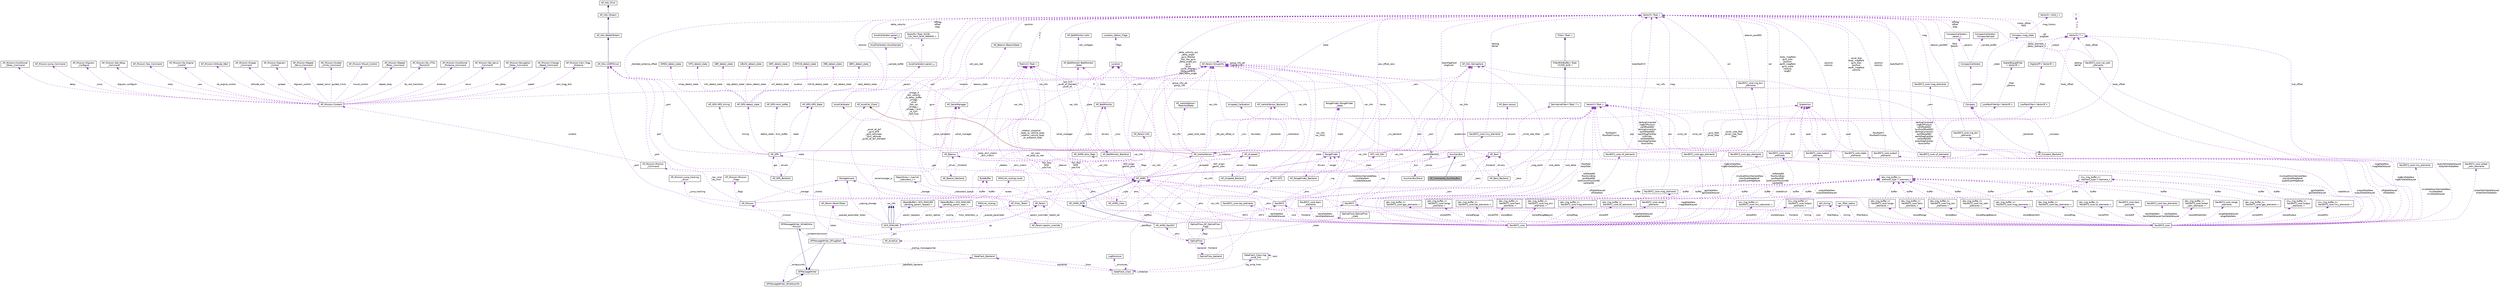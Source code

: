digraph "AP_Invensense_AuxiliaryBus"
{
 // INTERACTIVE_SVG=YES
  edge [fontname="Helvetica",fontsize="10",labelfontname="Helvetica",labelfontsize="10"];
  node [fontname="Helvetica",fontsize="10",shape=record];
  Node1 [label="AP_Invensense_AuxiliaryBus",height=0.2,width=0.4,color="black", fillcolor="grey75", style="filled", fontcolor="black"];
  Node2 -> Node1 [dir="back",color="midnightblue",fontsize="10",style="solid",fontname="Helvetica"];
  Node2 [label="AuxiliaryBus",height=0.2,width=0.4,color="black", fillcolor="white", style="filled",URL="$classAuxiliaryBus.html"];
  Node3 -> Node2 [dir="back",color="darkorchid3",fontsize="10",style="dashed",label=" _ins_backend" ,fontname="Helvetica"];
  Node3 [label="AP_InertialSensor_Backend",height=0.2,width=0.4,color="black", fillcolor="white", style="filled",URL="$classAP__InertialSensor__Backend.html"];
  Node4 -> Node3 [dir="back",color="darkorchid3",fontsize="10",style="dashed",label=" _sem" ,fontname="Helvetica"];
  Node4 [label="AP_HAL::Semaphore",height=0.2,width=0.4,color="black", fillcolor="white", style="filled",URL="$classAP__HAL_1_1Semaphore.html"];
  Node5 -> Node3 [dir="back",color="darkorchid3",fontsize="10",style="dashed",label=" _imu" ,fontname="Helvetica"];
  Node5 [label="AP_InertialSensor",height=0.2,width=0.4,color="black", fillcolor="white", style="filled",URL="$classAP__InertialSensor.html"];
  Node6 -> Node5 [dir="back",color="firebrick4",fontsize="10",style="solid",fontname="Helvetica"];
  Node6 [label="AP_AccelCal_Client",height=0.2,width=0.4,color="black", fillcolor="white", style="filled",URL="$classAP__AccelCal__Client.html"];
  Node7 -> Node5 [dir="back",color="darkorchid3",fontsize="10",style="dashed",label=" _peak_hold_state" ,fontname="Helvetica"];
  Node7 [label="AP_InertialSensor::\lPeakHoldState",height=0.2,width=0.4,color="black", fillcolor="white", style="filled",URL="$structAP__InertialSensor_1_1PeakHoldState.html"];
  Node8 -> Node5 [dir="back",color="darkorchid3",fontsize="10",style="dashed",label=" _accel_vibe_filter\n_accel_vibe_floor\l_filter" ,fontname="Helvetica"];
  Node8 [label="LowPassFilter\< Vector3f \>",height=0.2,width=0.4,color="black", fillcolor="white", style="filled",URL="$classLowPassFilter.html"];
  Node9 -> Node8 [dir="back",color="darkorchid3",fontsize="10",style="dashed",label=" _filter" ,fontname="Helvetica"];
  Node9 [label="DigitalLPF\< Vector3f \>",height=0.2,width=0.4,color="black", fillcolor="white", style="filled",URL="$classDigitalLPF.html"];
  Node10 -> Node9 [dir="back",color="darkorchid3",fontsize="10",style="dashed",label=" _output" ,fontname="Helvetica"];
  Node10 [label="Vector3\< T \>",height=0.2,width=0.4,color="black", fillcolor="white", style="filled",URL="$classVector3.html"];
  Node11 -> Node10 [dir="back",color="darkorchid3",fontsize="10",style="dashed",label=" x\ny\nz" ,fontname="Helvetica"];
  Node11 [label="T",height=0.2,width=0.4,color="grey75", fillcolor="white", style="filled"];
  Node3 -> Node5 [dir="back",color="darkorchid3",fontsize="10",style="dashed",label=" _backends" ,fontname="Helvetica"];
  Node12 -> Node5 [dir="back",color="darkorchid3",fontsize="10",style="dashed",label=" _gyro_filter\n_accel_filter" ,fontname="Helvetica"];
  Node12 [label="LowPassFilter2p\< Vector3f \>",height=0.2,width=0.4,color="black", fillcolor="white", style="filled",URL="$classLowPassFilter2p.html"];
  Node13 -> Node12 [dir="back",color="darkorchid3",fontsize="10",style="dashed",label=" _filter\n_params" ,fontname="Helvetica"];
  Node13 [label="DigitalBiquadFilter\l\< Vector3f \>",height=0.2,width=0.4,color="black", fillcolor="white", style="filled",URL="$classDigitalBiquadFilter.html"];
  Node10 -> Node13 [dir="back",color="darkorchid3",fontsize="10",style="dashed",label=" _delay_element_1\n_delay_element_2" ,fontname="Helvetica"];
  Node14 -> Node5 [dir="back",color="darkorchid3",fontsize="10",style="dashed",label=" _accel_calibrator" ,fontname="Helvetica"];
  Node14 [label="AccelCalibrator",height=0.2,width=0.4,color="black", fillcolor="white", style="filled",URL="$classAccelCalibrator.html"];
  Node15 -> Node14 [dir="back",color="darkorchid3",fontsize="10",style="dashed",label=" _param" ,fontname="Helvetica"];
  Node15 [label="AccelCalibrator::param_u",height=0.2,width=0.4,color="black", fillcolor="white", style="filled",URL="$unionAccelCalibrator_1_1param__u.html"];
  Node16 -> Node15 [dir="back",color="darkorchid3",fontsize="10",style="dashed",label=" s" ,fontname="Helvetica"];
  Node16 [label="AccelCalibrator::param_t",height=0.2,width=0.4,color="black", fillcolor="white", style="filled",URL="$structAccelCalibrator_1_1param__t.html"];
  Node17 -> Node16 [dir="back",color="darkorchid3",fontsize="10",style="dashed",label=" offdiag\noffset\ndiag" ,fontname="Helvetica"];
  Node17 [label="Vector3\< float \>",height=0.2,width=0.4,color="black", fillcolor="white", style="filled",URL="$classVector3.html"];
  Node18 -> Node15 [dir="back",color="darkorchid3",fontsize="10",style="dashed",label=" a" ,fontname="Helvetica"];
  Node18 [label="VectorN\< float, ACCEL\l_CAL_MAX_NUM_PARAMS \>",height=0.2,width=0.4,color="black", fillcolor="white", style="filled",URL="$classVectorN.html"];
  Node19 -> Node14 [dir="back",color="darkorchid3",fontsize="10",style="dashed",label=" _sample_buffer" ,fontname="Helvetica"];
  Node19 [label="AccelCalibrator::AccelSample",height=0.2,width=0.4,color="black", fillcolor="white", style="filled",URL="$structAccelCalibrator_1_1AccelSample.html"];
  Node17 -> Node19 [dir="back",color="darkorchid3",fontsize="10",style="dashed",label=" delta_velocity" ,fontname="Helvetica"];
  Node20 -> Node5 [dir="back",color="darkorchid3",fontsize="10",style="dashed",label=" _dataflash" ,fontname="Helvetica"];
  Node20 [label="DataFlash_Class",height=0.2,width=0.4,color="black", fillcolor="white", style="filled",URL="$classDataFlash__Class.html"];
  Node21 -> Node20 [dir="back",color="darkorchid3",fontsize="10",style="dashed",label=" log_write_fmts" ,fontname="Helvetica"];
  Node21 [label="DataFlash_Class::log\l_write_fmt",height=0.2,width=0.4,color="black", fillcolor="white", style="filled",URL="$structDataFlash__Class_1_1log__write__fmt.html"];
  Node21 -> Node21 [dir="back",color="darkorchid3",fontsize="10",style="dashed",label=" next" ,fontname="Helvetica"];
  Node22 -> Node20 [dir="back",color="darkorchid3",fontsize="10",style="dashed",label=" _structures" ,fontname="Helvetica"];
  Node22 [label="LogStructure",height=0.2,width=0.4,color="black", fillcolor="white", style="filled",URL="$structLogStructure.html"];
  Node20 -> Node20 [dir="back",color="darkorchid3",fontsize="10",style="dashed",label=" _instance" ,fontname="Helvetica"];
  Node23 -> Node20 [dir="back",color="darkorchid3",fontsize="10",style="dashed",label=" backends" ,fontname="Helvetica"];
  Node23 [label="DataFlash_Backend",height=0.2,width=0.4,color="black", fillcolor="white", style="filled",URL="$classDataFlash__Backend.html"];
  Node20 -> Node23 [dir="back",color="darkorchid3",fontsize="10",style="dashed",label=" _front" ,fontname="Helvetica"];
  Node24 -> Node23 [dir="back",color="darkorchid3",fontsize="10",style="dashed",label=" _startup_messagewriter" ,fontname="Helvetica"];
  Node24 [label="DFMessageWriter_DFLogStart",height=0.2,width=0.4,color="black", fillcolor="white", style="filled",URL="$classDFMessageWriter__DFLogStart.html"];
  Node25 -> Node24 [dir="back",color="midnightblue",fontsize="10",style="solid",fontname="Helvetica"];
  Node25 [label="DFMessageWriter",height=0.2,width=0.4,color="black", fillcolor="white", style="filled",URL="$classDFMessageWriter.html"];
  Node23 -> Node25 [dir="back",color="darkorchid3",fontsize="10",style="dashed",label=" _dataflash_backend" ,fontname="Helvetica"];
  Node26 -> Node24 [dir="back",color="darkorchid3",fontsize="10",style="dashed",label=" _writeentiremission" ,fontname="Helvetica"];
  Node26 [label="DFMessageWriter_WriteEntire\lMission",height=0.2,width=0.4,color="black", fillcolor="white", style="filled",URL="$classDFMessageWriter__WriteEntireMission.html"];
  Node25 -> Node26 [dir="back",color="midnightblue",fontsize="10",style="solid",fontname="Helvetica"];
  Node27 -> Node26 [dir="back",color="darkorchid3",fontsize="10",style="dashed",label=" _mission" ,fontname="Helvetica"];
  Node27 [label="AP_Mission",height=0.2,width=0.4,color="black", fillcolor="white", style="filled",URL="$classAP__Mission.html",tooltip="Object managing Mission. "];
  Node28 -> Node27 [dir="back",color="darkorchid3",fontsize="10",style="dashed",label=" _storage" ,fontname="Helvetica"];
  Node28 [label="StorageAccess",height=0.2,width=0.4,color="black", fillcolor="white", style="filled",URL="$classStorageAccess.html"];
  Node29 -> Node27 [dir="back",color="darkorchid3",fontsize="10",style="dashed",label=" _nav_cmd\n_do_cmd" ,fontname="Helvetica"];
  Node29 [label="AP_Mission::Mission\l_Command",height=0.2,width=0.4,color="black", fillcolor="white", style="filled",URL="$structAP__Mission_1_1Mission__Command.html"];
  Node30 -> Node29 [dir="back",color="darkorchid3",fontsize="10",style="dashed",label=" content" ,fontname="Helvetica"];
  Node30 [label="AP_Mission::Content",height=0.2,width=0.4,color="black", fillcolor="white", style="filled",URL="$unionAP__Mission_1_1Content.html"];
  Node31 -> Node30 [dir="back",color="darkorchid3",fontsize="10",style="dashed",label=" guided_limits" ,fontname="Helvetica"];
  Node31 [label="AP_Mission::Guided\l_Limits_Command",height=0.2,width=0.4,color="black", fillcolor="white", style="filled",URL="$structAP__Mission_1_1Guided__Limits__Command.html"];
  Node32 -> Node30 [dir="back",color="darkorchid3",fontsize="10",style="dashed",label=" mount_control" ,fontname="Helvetica"];
  Node32 [label="AP_Mission::Mount_Control",height=0.2,width=0.4,color="black", fillcolor="white", style="filled",URL="$structAP__Mission_1_1Mount__Control.html"];
  Node33 -> Node30 [dir="back",color="darkorchid3",fontsize="10",style="dashed",label=" repeat_relay" ,fontname="Helvetica"];
  Node33 [label="AP_Mission::Repeat\l_Relay_Command",height=0.2,width=0.4,color="black", fillcolor="white", style="filled",URL="$structAP__Mission_1_1Repeat__Relay__Command.html"];
  Node34 -> Node30 [dir="back",color="darkorchid3",fontsize="10",style="dashed",label=" do_vtol_transition" ,fontname="Helvetica"];
  Node34 [label="AP_Mission::Do_VTOL\l_Transition",height=0.2,width=0.4,color="black", fillcolor="white", style="filled",URL="$structAP__Mission_1_1Do__VTOL__Transition.html"];
  Node35 -> Node30 [dir="back",color="darkorchid3",fontsize="10",style="dashed",label=" distance" ,fontname="Helvetica"];
  Node35 [label="AP_Mission::Conditional\l_Distance_Command",height=0.2,width=0.4,color="black", fillcolor="white", style="filled",URL="$structAP__Mission_1_1Conditional__Distance__Command.html"];
  Node36 -> Node30 [dir="back",color="darkorchid3",fontsize="10",style="dashed",label=" servo" ,fontname="Helvetica"];
  Node36 [label="AP_Mission::Set_Servo\l_Command",height=0.2,width=0.4,color="black", fillcolor="white", style="filled",URL="$structAP__Mission_1_1Set__Servo__Command.html"];
  Node37 -> Node30 [dir="back",color="darkorchid3",fontsize="10",style="dashed",label=" nav_delay" ,fontname="Helvetica"];
  Node37 [label="AP_Mission::Navigation\l_Delay_Command",height=0.2,width=0.4,color="black", fillcolor="white", style="filled",URL="$structAP__Mission_1_1Navigation__Delay__Command.html"];
  Node38 -> Node30 [dir="back",color="darkorchid3",fontsize="10",style="dashed",label=" speed" ,fontname="Helvetica"];
  Node38 [label="AP_Mission::Change\l_Speed_Command",height=0.2,width=0.4,color="black", fillcolor="white", style="filled",URL="$structAP__Mission_1_1Change__Speed__Command.html"];
  Node39 -> Node30 [dir="back",color="darkorchid3",fontsize="10",style="dashed",label=" cam_trigg_dist" ,fontname="Helvetica"];
  Node39 [label="AP_Mission::Cam_Trigg\l_Distance",height=0.2,width=0.4,color="black", fillcolor="white", style="filled",URL="$structAP__Mission_1_1Cam__Trigg__Distance.html"];
  Node40 -> Node30 [dir="back",color="darkorchid3",fontsize="10",style="dashed",label=" delay" ,fontname="Helvetica"];
  Node40 [label="AP_Mission::Conditional\l_Delay_Command",height=0.2,width=0.4,color="black", fillcolor="white", style="filled",URL="$structAP__Mission_1_1Conditional__Delay__Command.html"];
  Node41 -> Node30 [dir="back",color="darkorchid3",fontsize="10",style="dashed",label=" jump" ,fontname="Helvetica"];
  Node41 [label="AP_Mission::Jump_Command",height=0.2,width=0.4,color="black", fillcolor="white", style="filled",URL="$structAP__Mission_1_1Jump__Command.html"];
  Node42 -> Node30 [dir="back",color="darkorchid3",fontsize="10",style="dashed",label=" location" ,fontname="Helvetica"];
  Node42 [label="Location",height=0.2,width=0.4,color="black", fillcolor="white", style="filled",URL="$structLocation.html"];
  Node43 -> Node42 [dir="back",color="darkorchid3",fontsize="10",style="dashed",label=" flags" ,fontname="Helvetica"];
  Node43 [label="Location_Option_Flags",height=0.2,width=0.4,color="black", fillcolor="white", style="filled",URL="$structLocation__Option__Flags.html"];
  Node44 -> Node30 [dir="back",color="darkorchid3",fontsize="10",style="dashed",label=" digicam_configure" ,fontname="Helvetica"];
  Node44 [label="AP_Mission::Digicam\l_Configure",height=0.2,width=0.4,color="black", fillcolor="white", style="filled",URL="$structAP__Mission_1_1Digicam__Configure.html"];
  Node45 -> Node30 [dir="back",color="darkorchid3",fontsize="10",style="dashed",label=" relay" ,fontname="Helvetica"];
  Node45 [label="AP_Mission::Set_Relay\l_Command",height=0.2,width=0.4,color="black", fillcolor="white", style="filled",URL="$structAP__Mission_1_1Set__Relay__Command.html"];
  Node46 -> Node30 [dir="back",color="darkorchid3",fontsize="10",style="dashed",label=" yaw" ,fontname="Helvetica"];
  Node46 [label="AP_Mission::Yaw_Command",height=0.2,width=0.4,color="black", fillcolor="white", style="filled",URL="$structAP__Mission_1_1Yaw__Command.html"];
  Node47 -> Node30 [dir="back",color="darkorchid3",fontsize="10",style="dashed",label=" do_engine_control" ,fontname="Helvetica"];
  Node47 [label="AP_Mission::Do_Engine\l_Control",height=0.2,width=0.4,color="black", fillcolor="white", style="filled",URL="$structAP__Mission_1_1Do__Engine__Control.html"];
  Node48 -> Node30 [dir="back",color="darkorchid3",fontsize="10",style="dashed",label=" altitude_wait" ,fontname="Helvetica"];
  Node48 [label="AP_Mission::Altitude_Wait",height=0.2,width=0.4,color="black", fillcolor="white", style="filled",URL="$structAP__Mission_1_1Altitude__Wait.html"];
  Node49 -> Node30 [dir="back",color="darkorchid3",fontsize="10",style="dashed",label=" gripper" ,fontname="Helvetica"];
  Node49 [label="AP_Mission::Gripper\l_Command",height=0.2,width=0.4,color="black", fillcolor="white", style="filled",URL="$structAP__Mission_1_1Gripper__Command.html"];
  Node50 -> Node30 [dir="back",color="darkorchid3",fontsize="10",style="dashed",label=" digicam_control" ,fontname="Helvetica"];
  Node50 [label="AP_Mission::Digicam\l_Control",height=0.2,width=0.4,color="black", fillcolor="white", style="filled",URL="$structAP__Mission_1_1Digicam__Control.html"];
  Node51 -> Node30 [dir="back",color="darkorchid3",fontsize="10",style="dashed",label=" repeat_servo" ,fontname="Helvetica"];
  Node51 [label="AP_Mission::Repeat\l_Servo_Command",height=0.2,width=0.4,color="black", fillcolor="white", style="filled",URL="$structAP__Mission_1_1Repeat__Servo__Command.html"];
  Node52 -> Node27 [dir="back",color="darkorchid3",fontsize="10",style="dashed",label=" var_info" ,fontname="Helvetica"];
  Node52 [label="AP_Param::GroupInfo",height=0.2,width=0.4,color="black", fillcolor="white", style="filled",URL="$structAP__Param_1_1GroupInfo.html"];
  Node52 -> Node52 [dir="back",color="darkorchid3",fontsize="10",style="dashed",label=" group_info_ptr\ngroup_info" ,fontname="Helvetica"];
  Node53 -> Node27 [dir="back",color="darkorchid3",fontsize="10",style="dashed",label=" _flags" ,fontname="Helvetica"];
  Node53 [label="AP_Mission::Mission\l_Flags",height=0.2,width=0.4,color="black", fillcolor="white", style="filled",URL="$structAP__Mission_1_1Mission__Flags.html"];
  Node54 -> Node27 [dir="back",color="darkorchid3",fontsize="10",style="dashed",label=" _ahrs" ,fontname="Helvetica"];
  Node54 [label="AP_AHRS",height=0.2,width=0.4,color="black", fillcolor="white", style="filled",URL="$classAP__AHRS.html"];
  Node55 -> Node54 [dir="back",color="darkorchid3",fontsize="10",style="dashed",label=" _rotation_autopilot\l_body_to_vehicle_body\n_rotation_vehicle_body\l_to_autopilot_body" ,fontname="Helvetica"];
  Node55 [label="Matrix3\< float \>",height=0.2,width=0.4,color="black", fillcolor="white", style="filled",URL="$classMatrix3.html"];
  Node17 -> Node55 [dir="back",color="darkorchid3",fontsize="10",style="dashed",label=" a\nb\nc" ,fontname="Helvetica"];
  Node56 -> Node54 [dir="back",color="darkorchid3",fontsize="10",style="dashed",label=" _flags" ,fontname="Helvetica"];
  Node56 [label="AP_AHRS::ahrs_flags",height=0.2,width=0.4,color="black", fillcolor="white", style="filled",URL="$structAP__AHRS_1_1ahrs__flags.html"];
  Node57 -> Node54 [dir="back",color="darkorchid3",fontsize="10",style="dashed",label=" _baro" ,fontname="Helvetica"];
  Node57 [label="AP_Baro",height=0.2,width=0.4,color="black", fillcolor="white", style="filled",URL="$classAP__Baro.html"];
  Node58 -> Node57 [dir="back",color="darkorchid3",fontsize="10",style="dashed",label=" sensors" ,fontname="Helvetica"];
  Node58 [label="AP_Baro::sensor",height=0.2,width=0.4,color="black", fillcolor="white", style="filled",URL="$structAP__Baro_1_1sensor.html"];
  Node59 -> Node57 [dir="back",color="darkorchid3",fontsize="10",style="dashed",label=" _climb_rate_filter" ,fontname="Helvetica"];
  Node59 [label="DerivativeFilter\< float, 7 \>",height=0.2,width=0.4,color="black", fillcolor="white", style="filled",URL="$classDerivativeFilter.html"];
  Node60 -> Node59 [dir="back",color="midnightblue",fontsize="10",style="solid",fontname="Helvetica"];
  Node60 [label="FilterWithBuffer\< float,\l FILTER_SIZE \>",height=0.2,width=0.4,color="black", fillcolor="white", style="filled",URL="$classFilterWithBuffer.html"];
  Node61 -> Node60 [dir="back",color="midnightblue",fontsize="10",style="solid",fontname="Helvetica"];
  Node61 [label="Filter\< float \>",height=0.2,width=0.4,color="black", fillcolor="white", style="filled",URL="$classFilter.html"];
  Node52 -> Node57 [dir="back",color="darkorchid3",fontsize="10",style="dashed",label=" var_info" ,fontname="Helvetica"];
  Node62 -> Node57 [dir="back",color="darkorchid3",fontsize="10",style="dashed",label=" drivers" ,fontname="Helvetica"];
  Node62 [label="AP_Baro_Backend",height=0.2,width=0.4,color="black", fillcolor="white", style="filled",URL="$classAP__Baro__Backend.html"];
  Node57 -> Node62 [dir="back",color="darkorchid3",fontsize="10",style="dashed",label=" _frontend" ,fontname="Helvetica"];
  Node4 -> Node62 [dir="back",color="darkorchid3",fontsize="10",style="dashed",label=" _sem" ,fontname="Helvetica"];
  Node63 -> Node54 [dir="back",color="darkorchid3",fontsize="10",style="dashed",label=" _optflow" ,fontname="Helvetica"];
  Node63 [label="OpticalFlow",height=0.2,width=0.4,color="black", fillcolor="white", style="filled",URL="$classOpticalFlow.html"];
  Node64 -> Node63 [dir="back",color="darkorchid3",fontsize="10",style="dashed",label=" _ahrs" ,fontname="Helvetica"];
  Node64 [label="AP_AHRS_NavEKF",height=0.2,width=0.4,color="black", fillcolor="white", style="filled",URL="$classAP__AHRS__NavEKF.html"];
  Node65 -> Node64 [dir="back",color="midnightblue",fontsize="10",style="solid",fontname="Helvetica"];
  Node65 [label="AP_AHRS_DCM",height=0.2,width=0.4,color="black", fillcolor="white", style="filled",URL="$classAP__AHRS__DCM.html"];
  Node54 -> Node65 [dir="back",color="midnightblue",fontsize="10",style="solid",fontname="Helvetica"];
  Node55 -> Node65 [dir="back",color="darkorchid3",fontsize="10",style="dashed",label=" _body_dcm_matrix\n_dcm_matrix" ,fontname="Helvetica"];
  Node17 -> Node65 [dir="back",color="darkorchid3",fontsize="10",style="dashed",label=" _omega_P\n_last_velocity\n_ra_delay_buffer\n_omega\n_wind\n_last_vel\n_omega_I\n_omega_I_sum\n_ra_sum\n_last_fuse\n..." ,fontname="Helvetica"];
  Node66 -> Node65 [dir="back",color="darkorchid3",fontsize="10",style="dashed",label=" _mag_earth" ,fontname="Helvetica"];
  Node66 [label="Vector2\< float \>",height=0.2,width=0.4,color="black", fillcolor="white", style="filled",URL="$structVector2.html"];
  Node55 -> Node64 [dir="back",color="darkorchid3",fontsize="10",style="dashed",label=" _dcm_matrix" ,fontname="Helvetica"];
  Node67 -> Node64 [dir="back",color="darkorchid3",fontsize="10",style="dashed",label=" EKF2" ,fontname="Helvetica"];
  Node67 [label="NavEKF2",height=0.2,width=0.4,color="black", fillcolor="white", style="filled",URL="$classNavEKF2.html"];
  Node57 -> Node67 [dir="back",color="darkorchid3",fontsize="10",style="dashed",label=" _baro" ,fontname="Helvetica"];
  Node52 -> Node67 [dir="back",color="darkorchid3",fontsize="10",style="dashed",label=" var_info" ,fontname="Helvetica"];
  Node66 -> Node67 [dir="back",color="darkorchid3",fontsize="10",style="dashed",label=" core_delta" ,fontname="Helvetica"];
  Node68 -> Node67 [dir="back",color="darkorchid3",fontsize="10",style="dashed",label=" _rng" ,fontname="Helvetica"];
  Node68 [label="RangeFinder",height=0.2,width=0.4,color="black", fillcolor="white", style="filled",URL="$classRangeFinder.html"];
  Node69 -> Node68 [dir="back",color="darkorchid3",fontsize="10",style="dashed",label=" serial_manager" ,fontname="Helvetica"];
  Node69 [label="AP_SerialManager",height=0.2,width=0.4,color="black", fillcolor="white", style="filled",URL="$classAP__SerialManager.html"];
  Node70 -> Node69 [dir="back",color="darkorchid3",fontsize="10",style="dashed",label=" uart" ,fontname="Helvetica"];
  Node70 [label="AP_HAL::UARTDriver",height=0.2,width=0.4,color="black", fillcolor="white", style="filled",URL="$classAP__HAL_1_1UARTDriver.html"];
  Node71 -> Node70 [dir="back",color="midnightblue",fontsize="10",style="solid",fontname="Helvetica"];
  Node71 [label="AP_HAL::BetterStream",height=0.2,width=0.4,color="black", fillcolor="white", style="filled",URL="$classAP__HAL_1_1BetterStream.html"];
  Node72 -> Node71 [dir="back",color="midnightblue",fontsize="10",style="solid",fontname="Helvetica"];
  Node72 [label="AP_HAL::Stream",height=0.2,width=0.4,color="black", fillcolor="white", style="filled",URL="$classAP__HAL_1_1Stream.html"];
  Node73 -> Node72 [dir="back",color="midnightblue",fontsize="10",style="solid",fontname="Helvetica"];
  Node73 [label="AP_HAL::Print",height=0.2,width=0.4,color="black", fillcolor="white", style="filled",URL="$classAP__HAL_1_1Print.html"];
  Node52 -> Node69 [dir="back",color="darkorchid3",fontsize="10",style="dashed",label=" var_info" ,fontname="Helvetica"];
  Node74 -> Node68 [dir="back",color="darkorchid3",fontsize="10",style="dashed",label=" state" ,fontname="Helvetica"];
  Node74 [label="RangeFinder::RangeFinder\l_State",height=0.2,width=0.4,color="black", fillcolor="white", style="filled",URL="$structRangeFinder_1_1RangeFinder__State.html"];
  Node52 -> Node68 [dir="back",color="darkorchid3",fontsize="10",style="dashed",label=" var_info" ,fontname="Helvetica"];
  Node17 -> Node68 [dir="back",color="darkorchid3",fontsize="10",style="dashed",label=" pos_offset_zero" ,fontname="Helvetica"];
  Node75 -> Node68 [dir="back",color="darkorchid3",fontsize="10",style="dashed",label=" drivers" ,fontname="Helvetica"];
  Node75 [label="AP_RangeFinder_Backend",height=0.2,width=0.4,color="black", fillcolor="white", style="filled",URL="$classAP__RangeFinder__Backend.html"];
  Node74 -> Node75 [dir="back",color="darkorchid3",fontsize="10",style="dashed",label=" state" ,fontname="Helvetica"];
  Node4 -> Node75 [dir="back",color="darkorchid3",fontsize="10",style="dashed",label=" _sem" ,fontname="Helvetica"];
  Node68 -> Node75 [dir="back",color="darkorchid3",fontsize="10",style="dashed",label=" ranger" ,fontname="Helvetica"];
  Node54 -> Node67 [dir="back",color="darkorchid3",fontsize="10",style="dashed",label=" _ahrs" ,fontname="Helvetica"];
  Node76 -> Node67 [dir="back",color="darkorchid3",fontsize="10",style="dashed",label=" core" ,fontname="Helvetica"];
  Node76 [label="NavEKF2_core",height=0.2,width=0.4,color="black", fillcolor="white", style="filled",URL="$classNavEKF2__core.html"];
  Node77 -> Node76 [dir="back",color="darkorchid3",fontsize="10",style="dashed",label=" magDataNew\nmagDataDelayed" ,fontname="Helvetica"];
  Node77 [label="NavEKF2_core::mag_elements",height=0.2,width=0.4,color="black", fillcolor="white", style="filled",URL="$structNavEKF2__core_1_1mag__elements.html"];
  Node17 -> Node77 [dir="back",color="darkorchid3",fontsize="10",style="dashed",label=" mag" ,fontname="Helvetica"];
  Node55 -> Node76 [dir="back",color="darkorchid3",fontsize="10",style="dashed",label=" Tbn_flow\nDCM\nprevTnb" ,fontname="Helvetica"];
  Node67 -> Node76 [dir="back",color="darkorchid3",fontsize="10",style="dashed",label=" frontend" ,fontname="Helvetica"];
  Node78 -> Node76 [dir="back",color="darkorchid3",fontsize="10",style="dashed",label=" baroDataNew\nbaroDataDelayed" ,fontname="Helvetica"];
  Node78 [label="NavEKF2_core::baro\l_elements",height=0.2,width=0.4,color="black", fillcolor="white", style="filled",URL="$structNavEKF2__core_1_1baro__elements.html"];
  Node79 -> Node76 [dir="back",color="darkorchid3",fontsize="10",style="dashed",label=" storedIMU" ,fontname="Helvetica"];
  Node79 [label="imu_ring_buffer_t\<\l NavEKF2_core::imu_elements \>",height=0.2,width=0.4,color="black", fillcolor="white", style="filled",URL="$classimu__ring__buffer__t.html"];
  Node80 -> Node79 [dir="back",color="darkorchid3",fontsize="10",style="dashed",label=" buffer" ,fontname="Helvetica"];
  Node80 [label="imu_ring_buffer_t\<\l element_type \>::element_t",height=0.2,width=0.4,color="black", fillcolor="white", style="filled",URL="$structimu__ring__buffer__t_1_1element__t.html"];
  Node81 -> Node76 [dir="back",color="darkorchid3",fontsize="10",style="dashed",label=" rngBcnDataNew\nrngBcnDataDelayed" ,fontname="Helvetica"];
  Node81 [label="NavEKF2_core::rng_bcn\l_elements",height=0.2,width=0.4,color="black", fillcolor="white", style="filled",URL="$structNavEKF2__core_1_1rng__bcn__elements.html"];
  Node17 -> Node81 [dir="back",color="darkorchid3",fontsize="10",style="dashed",label=" beacon_posNED" ,fontname="Helvetica"];
  Node82 -> Node76 [dir="back",color="darkorchid3",fontsize="10",style="dashed",label=" ofDataDelayed\nofDataNew" ,fontname="Helvetica"];
  Node82 [label="NavEKF2_core::of_elements",height=0.2,width=0.4,color="black", fillcolor="white", style="filled",URL="$structNavEKF2__core_1_1of__elements.html"];
  Node17 -> Node82 [dir="back",color="darkorchid3",fontsize="10",style="dashed",label=" bodyRadXYZ" ,fontname="Helvetica"];
  Node10 -> Node82 [dir="back",color="darkorchid3",fontsize="10",style="dashed",label=" body_offset" ,fontname="Helvetica"];
  Node66 -> Node82 [dir="back",color="darkorchid3",fontsize="10",style="dashed",label=" flowRadXY\nflowRadXYcomp" ,fontname="Helvetica"];
  Node83 -> Node76 [dir="back",color="darkorchid3",fontsize="10",style="dashed",label=" storedGPS" ,fontname="Helvetica"];
  Node83 [label="obs_ring_buffer_t\<\l NavEKF2_core::gps_elements \>",height=0.2,width=0.4,color="black", fillcolor="white", style="filled",URL="$classobs__ring__buffer__t.html"];
  Node84 -> Node83 [dir="back",color="darkorchid3",fontsize="10",style="dashed",label=" buffer" ,fontname="Helvetica"];
  Node84 [label="obs_ring_buffer_t\<\l element_type \>::element_t",height=0.2,width=0.4,color="black", fillcolor="white", style="filled",URL="$structobs__ring__buffer__t_1_1element__t.html"];
  Node85 -> Node76 [dir="back",color="darkorchid3",fontsize="10",style="dashed",label=" timing" ,fontname="Helvetica"];
  Node85 [label="ekf_timing",height=0.2,width=0.4,color="black", fillcolor="white", style="filled",URL="$structekf__timing.html"];
  Node86 -> Node76 [dir="back",color="darkorchid3",fontsize="10",style="dashed",label=" tasDataNew\ntasDataDelayed" ,fontname="Helvetica"];
  Node86 [label="NavEKF2_core::tas_elements",height=0.2,width=0.4,color="black", fillcolor="white", style="filled",URL="$structNavEKF2__core_1_1tas__elements.html"];
  Node87 -> Node76 [dir="back",color="darkorchid3",fontsize="10",style="dashed",label=" imuQuatDownSampleNew\nprevQuatMagReset\nquatAtLastMagReset" ,fontname="Helvetica"];
  Node87 [label="Quaternion",height=0.2,width=0.4,color="black", fillcolor="white", style="filled",URL="$classQuaternion.html"];
  Node88 -> Node76 [dir="back",color="darkorchid3",fontsize="10",style="dashed",label=" stateStruct" ,fontname="Helvetica"];
  Node88 [label="NavEKF2_core::state\l_elements",height=0.2,width=0.4,color="black", fillcolor="white", style="filled",URL="$structNavEKF2__core_1_1state__elements.html"];
  Node87 -> Node88 [dir="back",color="darkorchid3",fontsize="10",style="dashed",label=" quat" ,fontname="Helvetica"];
  Node17 -> Node88 [dir="back",color="darkorchid3",fontsize="10",style="dashed",label=" body_magfield\ngyro_bias\nposition\nearth_magfield\ngyro_scale\nvelocity\nangErr" ,fontname="Helvetica"];
  Node66 -> Node88 [dir="back",color="darkorchid3",fontsize="10",style="dashed",label=" wind_vel" ,fontname="Helvetica"];
  Node89 -> Node76 [dir="back",color="darkorchid3",fontsize="10",style="dashed",label=" storedOF" ,fontname="Helvetica"];
  Node89 [label="obs_ring_buffer_t\<\l NavEKF2_core::of_elements \>",height=0.2,width=0.4,color="black", fillcolor="white", style="filled",URL="$classobs__ring__buffer__t.html"];
  Node84 -> Node89 [dir="back",color="darkorchid3",fontsize="10",style="dashed",label=" buffer" ,fontname="Helvetica"];
  Node90 -> Node76 [dir="back",color="darkorchid3",fontsize="10",style="dashed",label=" imuDataDownSampledNew\nimuDataNew\nimuDataDelayed" ,fontname="Helvetica"];
  Node90 [label="NavEKF2_core::imu_elements",height=0.2,width=0.4,color="black", fillcolor="white", style="filled",URL="$structNavEKF2__core_1_1imu__elements.html"];
  Node17 -> Node90 [dir="back",color="darkorchid3",fontsize="10",style="dashed",label=" delAng\ndelVel" ,fontname="Helvetica"];
  Node17 -> Node76 [dir="back",color="darkorchid3",fontsize="10",style="dashed",label=" delAngCorrected\nrngBcnPosSum\nvelOffsetNED\ndelAngCorrection\nearthRateNED\nearthMagFieldVar\ntiltErrVec\nvelDotNEDfilt\nbodyMagFieldVar\nreceiverPos\n..." ,fontname="Helvetica"];
  Node91 -> Node76 [dir="back",color="darkorchid3",fontsize="10",style="dashed",label=" filterStatus" ,fontname="Helvetica"];
  Node91 [label="nav_filter_status",height=0.2,width=0.4,color="black", fillcolor="white", style="filled",URL="$unionnav__filter__status.html"];
  Node92 -> Node76 [dir="back",color="darkorchid3",fontsize="10",style="dashed",label=" outputDataNew\noutputDataDelayed" ,fontname="Helvetica"];
  Node92 [label="NavEKF2_core::output\l_elements",height=0.2,width=0.4,color="black", fillcolor="white", style="filled",URL="$structNavEKF2__core_1_1output__elements.html"];
  Node87 -> Node92 [dir="back",color="darkorchid3",fontsize="10",style="dashed",label=" quat" ,fontname="Helvetica"];
  Node17 -> Node92 [dir="back",color="darkorchid3",fontsize="10",style="dashed",label=" position\nvelocity" ,fontname="Helvetica"];
  Node93 -> Node76 [dir="back",color="darkorchid3",fontsize="10",style="dashed",label=" gpsDataNew\ngpsDataDelayed" ,fontname="Helvetica"];
  Node93 [label="NavEKF2_core::gps_elements",height=0.2,width=0.4,color="black", fillcolor="white", style="filled",URL="$structNavEKF2__core_1_1gps__elements.html"];
  Node17 -> Node93 [dir="back",color="darkorchid3",fontsize="10",style="dashed",label=" vel" ,fontname="Helvetica"];
  Node66 -> Node93 [dir="back",color="darkorchid3",fontsize="10",style="dashed",label=" pos" ,fontname="Helvetica"];
  Node66 -> Node76 [dir="back",color="darkorchid3",fontsize="10",style="dashed",label=" velResetNE\nflowGyroBias\nposResetNE\nlastKnownPositionNE\nheldVelNE" ,fontname="Helvetica"];
  Node94 -> Node76 [dir="back",color="darkorchid3",fontsize="10",style="dashed",label=" storedBaro" ,fontname="Helvetica"];
  Node94 [label="obs_ring_buffer_t\<\l NavEKF2_core::baro\l_elements \>",height=0.2,width=0.4,color="black", fillcolor="white", style="filled",URL="$classobs__ring__buffer__t.html"];
  Node84 -> Node94 [dir="back",color="darkorchid3",fontsize="10",style="dashed",label=" buffer" ,fontname="Helvetica"];
  Node95 -> Node76 [dir="back",color="darkorchid3",fontsize="10",style="dashed",label=" storedRangeBeacon" ,fontname="Helvetica"];
  Node95 [label="obs_ring_buffer_t\<\l NavEKF2_core::rng_bcn\l_elements \>",height=0.2,width=0.4,color="black", fillcolor="white", style="filled",URL="$classobs__ring__buffer__t.html"];
  Node84 -> Node95 [dir="back",color="darkorchid3",fontsize="10",style="dashed",label=" buffer" ,fontname="Helvetica"];
  Node96 -> Node76 [dir="back",color="darkorchid3",fontsize="10",style="dashed",label=" storedRange" ,fontname="Helvetica"];
  Node96 [label="obs_ring_buffer_t\<\l NavEKF2_core::range\l_elements \>",height=0.2,width=0.4,color="black", fillcolor="white", style="filled",URL="$classobs__ring__buffer__t.html"];
  Node84 -> Node96 [dir="back",color="darkorchid3",fontsize="10",style="dashed",label=" buffer" ,fontname="Helvetica"];
  Node97 -> Node76 [dir="back",color="darkorchid3",fontsize="10",style="dashed",label=" storedTAS" ,fontname="Helvetica"];
  Node97 [label="obs_ring_buffer_t\<\l NavEKF2_core::tas_elements \>",height=0.2,width=0.4,color="black", fillcolor="white", style="filled",URL="$classobs__ring__buffer__t.html"];
  Node84 -> Node97 [dir="back",color="darkorchid3",fontsize="10",style="dashed",label=" buffer" ,fontname="Helvetica"];
  Node54 -> Node76 [dir="back",color="darkorchid3",fontsize="10",style="dashed",label=" _ahrs" ,fontname="Helvetica"];
  Node98 -> Node76 [dir="back",color="darkorchid3",fontsize="10",style="dashed",label=" storedMag" ,fontname="Helvetica"];
  Node98 [label="obs_ring_buffer_t\<\l NavEKF2_core::mag_elements \>",height=0.2,width=0.4,color="black", fillcolor="white", style="filled",URL="$classobs__ring__buffer__t.html"];
  Node84 -> Node98 [dir="back",color="darkorchid3",fontsize="10",style="dashed",label=" buffer" ,fontname="Helvetica"];
  Node99 -> Node76 [dir="back",color="darkorchid3",fontsize="10",style="dashed",label=" rangeDataDelayed\nrangeDataNew" ,fontname="Helvetica"];
  Node99 [label="NavEKF2_core::range\l_elements",height=0.2,width=0.4,color="black", fillcolor="white", style="filled",URL="$structNavEKF2__core_1_1range__elements.html"];
  Node42 -> Node76 [dir="back",color="darkorchid3",fontsize="10",style="dashed",label=" EKF_origin\ngpsloc_prev" ,fontname="Helvetica"];
  Node100 -> Node76 [dir="back",color="darkorchid3",fontsize="10",style="dashed",label=" storedOutput" ,fontname="Helvetica"];
  Node100 [label="imu_ring_buffer_t\<\l NavEKF2_core::output\l_elements \>",height=0.2,width=0.4,color="black", fillcolor="white", style="filled",URL="$classimu__ring__buffer__t.html"];
  Node80 -> Node100 [dir="back",color="darkorchid3",fontsize="10",style="dashed",label=" buffer" ,fontname="Helvetica"];
  Node101 -> Node64 [dir="back",color="darkorchid3",fontsize="10",style="dashed",label=" EKF3" ,fontname="Helvetica"];
  Node101 [label="NavEKF3",height=0.2,width=0.4,color="black", fillcolor="white", style="filled",URL="$classNavEKF3.html"];
  Node102 -> Node101 [dir="back",color="darkorchid3",fontsize="10",style="dashed",label=" core" ,fontname="Helvetica"];
  Node102 [label="NavEKF3_core",height=0.2,width=0.4,color="black", fillcolor="white", style="filled",URL="$classNavEKF3__core.html"];
  Node103 -> Node102 [dir="back",color="darkorchid3",fontsize="10",style="dashed",label=" storedMag" ,fontname="Helvetica"];
  Node103 [label="obs_ring_buffer_t\<\l NavEKF3_core::mag_elements \>",height=0.2,width=0.4,color="black", fillcolor="white", style="filled",URL="$classobs__ring__buffer__t.html"];
  Node84 -> Node103 [dir="back",color="darkorchid3",fontsize="10",style="dashed",label=" buffer" ,fontname="Helvetica"];
  Node104 -> Node102 [dir="back",color="darkorchid3",fontsize="10",style="dashed",label=" outputDataNew\noutputDataDelayed" ,fontname="Helvetica"];
  Node104 [label="NavEKF3_core::output\l_elements",height=0.2,width=0.4,color="black", fillcolor="white", style="filled",URL="$structNavEKF3__core_1_1output__elements.html"];
  Node87 -> Node104 [dir="back",color="darkorchid3",fontsize="10",style="dashed",label=" quat" ,fontname="Helvetica"];
  Node17 -> Node104 [dir="back",color="darkorchid3",fontsize="10",style="dashed",label=" position\nvelocity" ,fontname="Helvetica"];
  Node105 -> Node102 [dir="back",color="darkorchid3",fontsize="10",style="dashed",label=" gpsDataNew\ngpsDataDelayed" ,fontname="Helvetica"];
  Node105 [label="NavEKF3_core::gps_elements",height=0.2,width=0.4,color="black", fillcolor="white", style="filled",URL="$structNavEKF3__core_1_1gps__elements.html"];
  Node17 -> Node105 [dir="back",color="darkorchid3",fontsize="10",style="dashed",label=" vel" ,fontname="Helvetica"];
  Node66 -> Node105 [dir="back",color="darkorchid3",fontsize="10",style="dashed",label=" pos" ,fontname="Helvetica"];
  Node55 -> Node102 [dir="back",color="darkorchid3",fontsize="10",style="dashed",label=" Tbn_flow\nDCM\nprevTnb" ,fontname="Helvetica"];
  Node101 -> Node102 [dir="back",color="darkorchid3",fontsize="10",style="dashed",label=" frontend" ,fontname="Helvetica"];
  Node106 -> Node102 [dir="back",color="darkorchid3",fontsize="10",style="dashed",label=" storedOF" ,fontname="Helvetica"];
  Node106 [label="obs_ring_buffer_t\<\l NavEKF3_core::of_elements \>",height=0.2,width=0.4,color="black", fillcolor="white", style="filled",URL="$classobs__ring__buffer__t.html"];
  Node84 -> Node106 [dir="back",color="darkorchid3",fontsize="10",style="dashed",label=" buffer" ,fontname="Helvetica"];
  Node85 -> Node102 [dir="back",color="darkorchid3",fontsize="10",style="dashed",label=" timing" ,fontname="Helvetica"];
  Node107 -> Node102 [dir="back",color="darkorchid3",fontsize="10",style="dashed",label=" wheelOdmDataDelayed\nwheelOdmDataNew" ,fontname="Helvetica"];
  Node107 [label="NavEKF3_core::wheel\l_odm_elements",height=0.2,width=0.4,color="black", fillcolor="white", style="filled",URL="$structNavEKF3__core_1_1wheel__odm__elements.html"];
  Node10 -> Node107 [dir="back",color="darkorchid3",fontsize="10",style="dashed",label=" hub_offset" ,fontname="Helvetica"];
  Node108 -> Node102 [dir="back",color="darkorchid3",fontsize="10",style="dashed",label=" bodyOdmDataDelayed\nbodyOdmDataNew" ,fontname="Helvetica"];
  Node108 [label="NavEKF3_core::vel_odm\l_elements",height=0.2,width=0.4,color="black", fillcolor="white", style="filled",URL="$structNavEKF3__core_1_1vel__odm__elements.html"];
  Node17 -> Node108 [dir="back",color="darkorchid3",fontsize="10",style="dashed",label=" vel\nangRate" ,fontname="Helvetica"];
  Node10 -> Node108 [dir="back",color="darkorchid3",fontsize="10",style="dashed",label=" body_offset" ,fontname="Helvetica"];
  Node87 -> Node102 [dir="back",color="darkorchid3",fontsize="10",style="dashed",label=" imuQuatDownSampleNew\nprevQuatMagReset\nquatAtLastMagReset" ,fontname="Helvetica"];
  Node109 -> Node102 [dir="back",color="darkorchid3",fontsize="10",style="dashed",label=" storedWheelOdm" ,fontname="Helvetica"];
  Node109 [label="obs_ring_buffer_t\<\l NavEKF3_core::wheel\l_odm_elements \>",height=0.2,width=0.4,color="black", fillcolor="white", style="filled",URL="$classobs__ring__buffer__t.html"];
  Node84 -> Node109 [dir="back",color="darkorchid3",fontsize="10",style="dashed",label=" buffer" ,fontname="Helvetica"];
  Node17 -> Node102 [dir="back",color="darkorchid3",fontsize="10",style="dashed",label=" delAngCorrected\nrngBcnPosSum\nvelOffsetNED\nbcnPosOffsetNED\ndelAngCorrection\nearthRateNED\nearthMagFieldVar\nvelDotNEDfilt\nbodyMagFieldVar\nreceiverPos\n..." ,fontname="Helvetica"];
  Node91 -> Node102 [dir="back",color="darkorchid3",fontsize="10",style="dashed",label=" filterStatus" ,fontname="Helvetica"];
  Node110 -> Node102 [dir="back",color="darkorchid3",fontsize="10",style="dashed",label=" magDataNew\nmagDataDelayed" ,fontname="Helvetica"];
  Node110 [label="NavEKF3_core::mag_elements",height=0.2,width=0.4,color="black", fillcolor="white", style="filled",URL="$structNavEKF3__core_1_1mag__elements.html"];
  Node17 -> Node110 [dir="back",color="darkorchid3",fontsize="10",style="dashed",label=" mag" ,fontname="Helvetica"];
  Node66 -> Node102 [dir="back",color="darkorchid3",fontsize="10",style="dashed",label=" velResetNE\nflowGyroBias\nposResetNE\nlastKnownPositionNE\nheldVelNE" ,fontname="Helvetica"];
  Node111 -> Node102 [dir="back",color="darkorchid3",fontsize="10",style="dashed",label=" storedGPS" ,fontname="Helvetica"];
  Node111 [label="obs_ring_buffer_t\<\l NavEKF3_core::gps_elements \>",height=0.2,width=0.4,color="black", fillcolor="white", style="filled",URL="$classobs__ring__buffer__t.html"];
  Node84 -> Node111 [dir="back",color="darkorchid3",fontsize="10",style="dashed",label=" buffer" ,fontname="Helvetica"];
  Node112 -> Node102 [dir="back",color="darkorchid3",fontsize="10",style="dashed",label=" stateStruct" ,fontname="Helvetica"];
  Node112 [label="NavEKF3_core::state\l_elements",height=0.2,width=0.4,color="black", fillcolor="white", style="filled",URL="$structNavEKF3__core_1_1state__elements.html"];
  Node87 -> Node112 [dir="back",color="darkorchid3",fontsize="10",style="dashed",label=" quat" ,fontname="Helvetica"];
  Node17 -> Node112 [dir="back",color="darkorchid3",fontsize="10",style="dashed",label=" accel_bias\nbody_magfield\ngyro_bias\nposition\nearth_magfield\nvelocity" ,fontname="Helvetica"];
  Node66 -> Node112 [dir="back",color="darkorchid3",fontsize="10",style="dashed",label=" wind_vel" ,fontname="Helvetica"];
  Node113 -> Node102 [dir="back",color="darkorchid3",fontsize="10",style="dashed",label=" storedRange" ,fontname="Helvetica"];
  Node113 [label="obs_ring_buffer_t\<\l NavEKF3_core::range\l_elements \>",height=0.2,width=0.4,color="black", fillcolor="white", style="filled",URL="$classobs__ring__buffer__t.html"];
  Node84 -> Node113 [dir="back",color="darkorchid3",fontsize="10",style="dashed",label=" buffer" ,fontname="Helvetica"];
  Node114 -> Node102 [dir="back",color="darkorchid3",fontsize="10",style="dashed",label=" rngBcnDataNew\nrngBcnDataDelayed" ,fontname="Helvetica"];
  Node114 [label="NavEKF3_core::rng_bcn\l_elements",height=0.2,width=0.4,color="black", fillcolor="white", style="filled",URL="$structNavEKF3__core_1_1rng__bcn__elements.html"];
  Node17 -> Node114 [dir="back",color="darkorchid3",fontsize="10",style="dashed",label=" beacon_posNED" ,fontname="Helvetica"];
  Node115 -> Node102 [dir="back",color="darkorchid3",fontsize="10",style="dashed",label=" baroDataNew\nbaroDataDelayed" ,fontname="Helvetica"];
  Node115 [label="NavEKF3_core::baro\l_elements",height=0.2,width=0.4,color="black", fillcolor="white", style="filled",URL="$structNavEKF3__core_1_1baro__elements.html"];
  Node54 -> Node102 [dir="back",color="darkorchid3",fontsize="10",style="dashed",label=" _ahrs" ,fontname="Helvetica"];
  Node116 -> Node102 [dir="back",color="darkorchid3",fontsize="10",style="dashed",label=" storedBaro" ,fontname="Helvetica"];
  Node116 [label="obs_ring_buffer_t\<\l NavEKF3_core::baro\l_elements \>",height=0.2,width=0.4,color="black", fillcolor="white", style="filled",URL="$classobs__ring__buffer__t.html"];
  Node84 -> Node116 [dir="back",color="darkorchid3",fontsize="10",style="dashed",label=" buffer" ,fontname="Helvetica"];
  Node42 -> Node102 [dir="back",color="darkorchid3",fontsize="10",style="dashed",label=" EKF_origin\ngpsloc_prev" ,fontname="Helvetica"];
  Node117 -> Node102 [dir="back",color="darkorchid3",fontsize="10",style="dashed",label=" tasDataNew\ntasDataDelayed" ,fontname="Helvetica"];
  Node117 [label="NavEKF3_core::tas_elements",height=0.2,width=0.4,color="black", fillcolor="white", style="filled",URL="$structNavEKF3__core_1_1tas__elements.html"];
  Node118 -> Node102 [dir="back",color="darkorchid3",fontsize="10",style="dashed",label=" storedIMU" ,fontname="Helvetica"];
  Node118 [label="imu_ring_buffer_t\<\l NavEKF3_core::imu_elements \>",height=0.2,width=0.4,color="black", fillcolor="white", style="filled",URL="$classimu__ring__buffer__t.html"];
  Node80 -> Node118 [dir="back",color="darkorchid3",fontsize="10",style="dashed",label=" buffer" ,fontname="Helvetica"];
  Node119 -> Node102 [dir="back",color="darkorchid3",fontsize="10",style="dashed",label=" storedRangeBeacon" ,fontname="Helvetica"];
  Node119 [label="obs_ring_buffer_t\<\l NavEKF3_core::rng_bcn\l_elements \>",height=0.2,width=0.4,color="black", fillcolor="white", style="filled",URL="$classobs__ring__buffer__t.html"];
  Node84 -> Node119 [dir="back",color="darkorchid3",fontsize="10",style="dashed",label=" buffer" ,fontname="Helvetica"];
  Node120 -> Node102 [dir="back",color="darkorchid3",fontsize="10",style="dashed",label=" storedBodyOdm" ,fontname="Helvetica"];
  Node120 [label="obs_ring_buffer_t\<\l NavEKF3_core::vel_odm\l_elements \>",height=0.2,width=0.4,color="black", fillcolor="white", style="filled",URL="$classobs__ring__buffer__t.html"];
  Node84 -> Node120 [dir="back",color="darkorchid3",fontsize="10",style="dashed",label=" buffer" ,fontname="Helvetica"];
  Node121 -> Node102 [dir="back",color="darkorchid3",fontsize="10",style="dashed",label=" ofDataDelayed\nofDataNew" ,fontname="Helvetica"];
  Node121 [label="NavEKF3_core::of_elements",height=0.2,width=0.4,color="black", fillcolor="white", style="filled",URL="$structNavEKF3__core_1_1of__elements.html"];
  Node17 -> Node121 [dir="back",color="darkorchid3",fontsize="10",style="dashed",label=" bodyRadXYZ" ,fontname="Helvetica"];
  Node10 -> Node121 [dir="back",color="darkorchid3",fontsize="10",style="dashed",label=" body_offset" ,fontname="Helvetica"];
  Node66 -> Node121 [dir="back",color="darkorchid3",fontsize="10",style="dashed",label=" flowRadXY\nflowRadXYcomp" ,fontname="Helvetica"];
  Node122 -> Node102 [dir="back",color="darkorchid3",fontsize="10",style="dashed",label=" rangeDataDelayed\nrangeDataNew" ,fontname="Helvetica"];
  Node122 [label="NavEKF3_core::range\l_elements",height=0.2,width=0.4,color="black", fillcolor="white", style="filled",URL="$structNavEKF3__core_1_1range__elements.html"];
  Node123 -> Node102 [dir="back",color="darkorchid3",fontsize="10",style="dashed",label=" imuDataDownSampledNew\nimuDataNew\nimuDataDelayed" ,fontname="Helvetica"];
  Node123 [label="NavEKF3_core::imu_elements",height=0.2,width=0.4,color="black", fillcolor="white", style="filled",URL="$structNavEKF3__core_1_1imu__elements.html"];
  Node17 -> Node123 [dir="back",color="darkorchid3",fontsize="10",style="dashed",label=" delAng\ndelVel" ,fontname="Helvetica"];
  Node124 -> Node102 [dir="back",color="darkorchid3",fontsize="10",style="dashed",label=" storedOutput" ,fontname="Helvetica"];
  Node124 [label="imu_ring_buffer_t\<\l NavEKF3_core::output\l_elements \>",height=0.2,width=0.4,color="black", fillcolor="white", style="filled",URL="$classimu__ring__buffer__t.html"];
  Node80 -> Node124 [dir="back",color="darkorchid3",fontsize="10",style="dashed",label=" buffer" ,fontname="Helvetica"];
  Node125 -> Node102 [dir="back",color="darkorchid3",fontsize="10",style="dashed",label=" storedTAS" ,fontname="Helvetica"];
  Node125 [label="obs_ring_buffer_t\<\l NavEKF3_core::tas_elements \>",height=0.2,width=0.4,color="black", fillcolor="white", style="filled",URL="$classobs__ring__buffer__t.html"];
  Node84 -> Node125 [dir="back",color="darkorchid3",fontsize="10",style="dashed",label=" buffer" ,fontname="Helvetica"];
  Node57 -> Node101 [dir="back",color="darkorchid3",fontsize="10",style="dashed",label=" _baro" ,fontname="Helvetica"];
  Node52 -> Node101 [dir="back",color="darkorchid3",fontsize="10",style="dashed",label=" var_info" ,fontname="Helvetica"];
  Node66 -> Node101 [dir="back",color="darkorchid3",fontsize="10",style="dashed",label=" core_delta" ,fontname="Helvetica"];
  Node68 -> Node101 [dir="back",color="darkorchid3",fontsize="10",style="dashed",label=" _rng" ,fontname="Helvetica"];
  Node54 -> Node101 [dir="back",color="darkorchid3",fontsize="10",style="dashed",label=" _ahrs" ,fontname="Helvetica"];
  Node126 -> Node64 [dir="back",color="darkorchid3",fontsize="10",style="dashed",label=" _sitl" ,fontname="Helvetica"];
  Node126 [label="SITL::SITL",height=0.2,width=0.4,color="black", fillcolor="white", style="filled",URL="$classSITL_1_1SITL.html"];
  Node52 -> Node126 [dir="back",color="darkorchid3",fontsize="10",style="dashed",label=" var_info\nvar_info2" ,fontname="Helvetica"];
  Node127 -> Node126 [dir="back",color="darkorchid3",fontsize="10",style="dashed",label=" state" ,fontname="Helvetica"];
  Node127 [label="SITL::sitl_fdm",height=0.2,width=0.4,color="black", fillcolor="white", style="filled",URL="$structSITL_1_1sitl__fdm.html"];
  Node87 -> Node127 [dir="back",color="darkorchid3",fontsize="10",style="dashed",label=" quaternion" ,fontname="Helvetica"];
  Node17 -> Node127 [dir="back",color="darkorchid3",fontsize="10",style="dashed",label=" bodyMagField\nangAccel" ,fontname="Helvetica"];
  Node42 -> Node127 [dir="back",color="darkorchid3",fontsize="10",style="dashed",label=" home" ,fontname="Helvetica"];
  Node17 -> Node64 [dir="back",color="darkorchid3",fontsize="10",style="dashed",label=" _accel_ef_ekf\n_gyro_drift\n_gyro_estimate\n_dcm_attitude\n_accel_ef_ekf_blended" ,fontname="Helvetica"];
  Node52 -> Node63 [dir="back",color="darkorchid3",fontsize="10",style="dashed",label=" var_info" ,fontname="Helvetica"];
  Node128 -> Node63 [dir="back",color="darkorchid3",fontsize="10",style="dashed",label=" _state" ,fontname="Helvetica"];
  Node128 [label="OpticalFlow::OpticalFlow\l_state",height=0.2,width=0.4,color="black", fillcolor="white", style="filled",URL="$structOpticalFlow_1_1OpticalFlow__state.html"];
  Node66 -> Node128 [dir="back",color="darkorchid3",fontsize="10",style="dashed",label=" flowRate\nbodyRate" ,fontname="Helvetica"];
  Node129 -> Node63 [dir="back",color="darkorchid3",fontsize="10",style="dashed",label=" backend" ,fontname="Helvetica"];
  Node129 [label="OpticalFlow_backend",height=0.2,width=0.4,color="black", fillcolor="white", style="filled",URL="$classOpticalFlow__backend.html"];
  Node63 -> Node129 [dir="back",color="darkorchid3",fontsize="10",style="dashed",label=" frontend" ,fontname="Helvetica"];
  Node4 -> Node129 [dir="back",color="darkorchid3",fontsize="10",style="dashed",label=" _sem" ,fontname="Helvetica"];
  Node130 -> Node63 [dir="back",color="darkorchid3",fontsize="10",style="dashed",label=" _flags" ,fontname="Helvetica"];
  Node130 [label="OpticalFlow::AP_OpticalFlow\l_Flags",height=0.2,width=0.4,color="black", fillcolor="white", style="filled",URL="$structOpticalFlow_1_1AP__OpticalFlow__Flags.html"];
  Node52 -> Node54 [dir="back",color="darkorchid3",fontsize="10",style="dashed",label=" var_info" ,fontname="Helvetica"];
  Node131 -> Node54 [dir="back",color="darkorchid3",fontsize="10",style="dashed",label=" _view" ,fontname="Helvetica"];
  Node131 [label="AP_AHRS_View",height=0.2,width=0.4,color="black", fillcolor="white", style="filled",URL="$classAP__AHRS__View.html"];
  Node55 -> Node131 [dir="back",color="darkorchid3",fontsize="10",style="dashed",label=" rot_view\nrot_body_to_ned" ,fontname="Helvetica"];
  Node17 -> Node131 [dir="back",color="darkorchid3",fontsize="10",style="dashed",label=" gyro" ,fontname="Helvetica"];
  Node54 -> Node131 [dir="back",color="darkorchid3",fontsize="10",style="dashed",label=" ahrs" ,fontname="Helvetica"];
  Node17 -> Node54 [dir="back",color="darkorchid3",fontsize="10",style="dashed",label=" _last_trim\n_accel_ef_blended\n_accel_ef" ,fontname="Helvetica"];
  Node5 -> Node54 [dir="back",color="darkorchid3",fontsize="10",style="dashed",label=" _ins" ,fontname="Helvetica"];
  Node132 -> Node54 [dir="back",color="darkorchid3",fontsize="10",style="dashed",label=" _airspeed" ,fontname="Helvetica"];
  Node132 [label="AP_Airspeed",height=0.2,width=0.4,color="black", fillcolor="white", style="filled",URL="$classAP__Airspeed.html"];
  Node52 -> Node132 [dir="back",color="darkorchid3",fontsize="10",style="dashed",label=" var_info" ,fontname="Helvetica"];
  Node133 -> Node132 [dir="back",color="darkorchid3",fontsize="10",style="dashed",label=" sensor" ,fontname="Helvetica"];
  Node133 [label="AP_Airspeed_Backend",height=0.2,width=0.4,color="black", fillcolor="white", style="filled",URL="$classAP__Airspeed__Backend.html"];
  Node132 -> Node133 [dir="back",color="darkorchid3",fontsize="10",style="dashed",label=" frontend" ,fontname="Helvetica"];
  Node4 -> Node133 [dir="back",color="darkorchid3",fontsize="10",style="dashed",label=" sem" ,fontname="Helvetica"];
  Node134 -> Node132 [dir="back",color="darkorchid3",fontsize="10",style="dashed",label=" _calibration" ,fontname="Helvetica"];
  Node134 [label="Airspeed_Calibration",height=0.2,width=0.4,color="black", fillcolor="white", style="filled",URL="$classAirspeed__Calibration.html"];
  Node55 -> Node134 [dir="back",color="darkorchid3",fontsize="10",style="dashed",label=" P" ,fontname="Helvetica"];
  Node17 -> Node134 [dir="back",color="darkorchid3",fontsize="10",style="dashed",label=" state" ,fontname="Helvetica"];
  Node66 -> Node54 [dir="back",color="darkorchid3",fontsize="10",style="dashed",label=" _hp\n_lastGndVelADS\n_lp" ,fontname="Helvetica"];
  Node135 -> Node54 [dir="back",color="darkorchid3",fontsize="10",style="dashed",label=" _gps" ,fontname="Helvetica"];
  Node135 [label="AP_GPS",height=0.2,width=0.4,color="black", fillcolor="white", style="filled",URL="$classAP__GPS.html"];
  Node136 -> Node135 [dir="back",color="darkorchid3",fontsize="10",style="dashed",label=" detect_state" ,fontname="Helvetica"];
  Node136 [label="AP_GPS::detect_state",height=0.2,width=0.4,color="black", fillcolor="white", style="filled",URL="$structAP__GPS_1_1detect__state.html"];
  Node137 -> Node136 [dir="back",color="darkorchid3",fontsize="10",style="dashed",label=" sbp_detect_state" ,fontname="Helvetica"];
  Node137 [label="SBP_detect_state",height=0.2,width=0.4,color="black", fillcolor="white", style="filled",URL="$structSBP__detect__state.html"];
  Node138 -> Node136 [dir="back",color="darkorchid3",fontsize="10",style="dashed",label=" ublox_detect_state" ,fontname="Helvetica"];
  Node138 [label="UBLOX_detect_state",height=0.2,width=0.4,color="black", fillcolor="white", style="filled",URL="$structUBLOX__detect__state.html"];
  Node139 -> Node136 [dir="back",color="darkorchid3",fontsize="10",style="dashed",label=" sirf_detect_state" ,fontname="Helvetica"];
  Node139 [label="SIRF_detect_state",height=0.2,width=0.4,color="black", fillcolor="white", style="filled",URL="$structSIRF__detect__state.html"];
  Node140 -> Node136 [dir="back",color="darkorchid3",fontsize="10",style="dashed",label=" mtk19_detect_state" ,fontname="Helvetica"];
  Node140 [label="MTK19_detect_state",height=0.2,width=0.4,color="black", fillcolor="white", style="filled",URL="$structMTK19__detect__state.html"];
  Node141 -> Node136 [dir="back",color="darkorchid3",fontsize="10",style="dashed",label=" erb_detect_state" ,fontname="Helvetica"];
  Node141 [label="ERB_detect_state",height=0.2,width=0.4,color="black", fillcolor="white", style="filled",URL="$structERB__detect__state.html"];
  Node142 -> Node136 [dir="back",color="darkorchid3",fontsize="10",style="dashed",label=" sbp2_detect_state" ,fontname="Helvetica"];
  Node142 [label="SBP2_detect_state",height=0.2,width=0.4,color="black", fillcolor="white", style="filled",URL="$structSBP2__detect__state.html"];
  Node143 -> Node136 [dir="back",color="darkorchid3",fontsize="10",style="dashed",label=" nmea_detect_state" ,fontname="Helvetica"];
  Node143 [label="NMEA_detect_state",height=0.2,width=0.4,color="black", fillcolor="white", style="filled",URL="$structNMEA__detect__state.html"];
  Node144 -> Node136 [dir="back",color="darkorchid3",fontsize="10",style="dashed",label=" mtk_detect_state" ,fontname="Helvetica"];
  Node144 [label="MTK_detect_state",height=0.2,width=0.4,color="black", fillcolor="white", style="filled",URL="$structMTK__detect__state.html"];
  Node145 -> Node135 [dir="back",color="darkorchid3",fontsize="10",style="dashed",label=" timing" ,fontname="Helvetica"];
  Node145 [label="AP_GPS::GPS_timing",height=0.2,width=0.4,color="black", fillcolor="white", style="filled",URL="$structAP__GPS_1_1GPS__timing.html"];
  Node146 -> Node135 [dir="back",color="darkorchid3",fontsize="10",style="dashed",label=" drivers" ,fontname="Helvetica"];
  Node146 [label="AP_GPS_Backend",height=0.2,width=0.4,color="black", fillcolor="white", style="filled",URL="$classAP__GPS__Backend.html"];
  Node70 -> Node146 [dir="back",color="darkorchid3",fontsize="10",style="dashed",label=" port" ,fontname="Helvetica"];
  Node135 -> Node146 [dir="back",color="darkorchid3",fontsize="10",style="dashed",label=" gps" ,fontname="Helvetica"];
  Node147 -> Node146 [dir="back",color="darkorchid3",fontsize="10",style="dashed",label=" state" ,fontname="Helvetica"];
  Node147 [label="AP_GPS::GPS_State",height=0.2,width=0.4,color="black", fillcolor="white", style="filled",URL="$structAP__GPS_1_1GPS__State.html"];
  Node17 -> Node147 [dir="back",color="darkorchid3",fontsize="10",style="dashed",label=" velocity" ,fontname="Helvetica"];
  Node42 -> Node147 [dir="back",color="darkorchid3",fontsize="10",style="dashed",label=" location" ,fontname="Helvetica"];
  Node70 -> Node135 [dir="back",color="darkorchid3",fontsize="10",style="dashed",label=" _port" ,fontname="Helvetica"];
  Node52 -> Node135 [dir="back",color="darkorchid3",fontsize="10",style="dashed",label=" var_info" ,fontname="Helvetica"];
  Node17 -> Node135 [dir="back",color="darkorchid3",fontsize="10",style="dashed",label=" _blended_antenna_offset" ,fontname="Helvetica"];
  Node66 -> Node135 [dir="back",color="darkorchid3",fontsize="10",style="dashed",label=" _NE_pos_offset_m" ,fontname="Helvetica"];
  Node148 -> Node135 [dir="back",color="darkorchid3",fontsize="10",style="dashed",label=" rtcm_buffer" ,fontname="Helvetica"];
  Node148 [label="AP_GPS::rtcm_buffer",height=0.2,width=0.4,color="black", fillcolor="white", style="filled",URL="$structAP__GPS_1_1rtcm__buffer.html"];
  Node147 -> Node135 [dir="back",color="darkorchid3",fontsize="10",style="dashed",label=" state" ,fontname="Helvetica"];
  Node42 -> Node54 [dir="back",color="darkorchid3",fontsize="10",style="dashed",label=" _home" ,fontname="Helvetica"];
  Node149 -> Node54 [dir="back",color="darkorchid3",fontsize="10",style="dashed",label=" _beacon" ,fontname="Helvetica"];
  Node149 [label="AP_Beacon",height=0.2,width=0.4,color="black", fillcolor="white", style="filled",URL="$classAP__Beacon.html"];
  Node69 -> Node149 [dir="back",color="darkorchid3",fontsize="10",style="dashed",label=" serial_manager" ,fontname="Helvetica"];
  Node150 -> Node149 [dir="back",color="darkorchid3",fontsize="10",style="dashed",label=" _driver" ,fontname="Helvetica"];
  Node150 [label="AP_Beacon_Backend",height=0.2,width=0.4,color="black", fillcolor="white", style="filled",URL="$classAP__Beacon__Backend.html"];
  Node149 -> Node150 [dir="back",color="darkorchid3",fontsize="10",style="dashed",label=" _frontend" ,fontname="Helvetica"];
  Node52 -> Node149 [dir="back",color="darkorchid3",fontsize="10",style="dashed",label=" var_info" ,fontname="Helvetica"];
  Node17 -> Node149 [dir="back",color="darkorchid3",fontsize="10",style="dashed",label=" veh_pos_ned" ,fontname="Helvetica"];
  Node66 -> Node149 [dir="back",color="darkorchid3",fontsize="10",style="dashed",label=" boundary" ,fontname="Helvetica"];
  Node151 -> Node149 [dir="back",color="darkorchid3",fontsize="10",style="dashed",label=" beacon_state" ,fontname="Helvetica"];
  Node151 [label="AP_Beacon::BeaconState",height=0.2,width=0.4,color="black", fillcolor="white", style="filled",URL="$structAP__Beacon_1_1BeaconState.html"];
  Node17 -> Node151 [dir="back",color="darkorchid3",fontsize="10",style="dashed",label=" position" ,fontname="Helvetica"];
  Node152 -> Node54 [dir="back",color="darkorchid3",fontsize="10",style="dashed",label=" _compass" ,fontname="Helvetica"];
  Node152 [label="Compass",height=0.2,width=0.4,color="black", fillcolor="white", style="filled",URL="$classCompass.html"];
  Node52 -> Node152 [dir="back",color="darkorchid3",fontsize="10",style="dashed",label=" var_info" ,fontname="Helvetica"];
  Node17 -> Node152 [dir="back",color="darkorchid3",fontsize="10",style="dashed",label=" field\nBearth" ,fontname="Helvetica"];
  Node153 -> Node152 [dir="back",color="darkorchid3",fontsize="10",style="dashed",label=" _calibrator" ,fontname="Helvetica"];
  Node153 [label="CompassCalibrator",height=0.2,width=0.4,color="black", fillcolor="white", style="filled",URL="$classCompassCalibrator.html"];
  Node154 -> Node153 [dir="back",color="darkorchid3",fontsize="10",style="dashed",label=" _params" ,fontname="Helvetica"];
  Node154 [label="CompassCalibrator::\lparam_t",height=0.2,width=0.4,color="black", fillcolor="white", style="filled",URL="$classCompassCalibrator_1_1param__t.html"];
  Node17 -> Node154 [dir="back",color="darkorchid3",fontsize="10",style="dashed",label=" offdiag\noffset\ndiag" ,fontname="Helvetica"];
  Node155 -> Node153 [dir="back",color="darkorchid3",fontsize="10",style="dashed",label=" _sample_buffer" ,fontname="Helvetica"];
  Node155 [label="CompassCalibrator::\lCompassSample",height=0.2,width=0.4,color="black", fillcolor="white", style="filled",URL="$classCompassCalibrator_1_1CompassSample.html"];
  Node156 -> Node152 [dir="back",color="darkorchid3",fontsize="10",style="dashed",label=" _backends" ,fontname="Helvetica"];
  Node156 [label="AP_Compass_Backend",height=0.2,width=0.4,color="black", fillcolor="white", style="filled",URL="$classAP__Compass__Backend.html"];
  Node4 -> Node156 [dir="back",color="darkorchid3",fontsize="10",style="dashed",label=" _sem" ,fontname="Helvetica"];
  Node152 -> Node156 [dir="back",color="darkorchid3",fontsize="10",style="dashed",label=" _compass" ,fontname="Helvetica"];
  Node157 -> Node152 [dir="back",color="darkorchid3",fontsize="10",style="dashed",label=" _state" ,fontname="Helvetica"];
  Node157 [label="Compass::mag_state",height=0.2,width=0.4,color="black", fillcolor="white", style="filled",URL="$structCompass_1_1mag__state.html"];
  Node17 -> Node157 [dir="back",color="darkorchid3",fontsize="10",style="dashed",label=" motor_offset\nfield" ,fontname="Helvetica"];
  Node158 -> Node157 [dir="back",color="darkorchid3",fontsize="10",style="dashed",label=" mag_history" ,fontname="Helvetica"];
  Node158 [label="Vector3\< int16_t \>",height=0.2,width=0.4,color="black", fillcolor="white", style="filled",URL="$classVector3.html"];
  Node159 -> Node27 [dir="back",color="darkorchid3",fontsize="10",style="dashed",label=" _jump_tracking" ,fontname="Helvetica"];
  Node159 [label="AP_Mission::jump_tracking\l_struct",height=0.2,width=0.4,color="black", fillcolor="white", style="filled",URL="$structAP__Mission_1_1jump__tracking__struct.html"];
  Node160 -> Node24 [dir="back",color="darkorchid3",fontsize="10",style="dashed",label=" _writesysinfo" ,fontname="Helvetica"];
  Node160 [label="DFMessageWriter_WriteSysInfo",height=0.2,width=0.4,color="black", fillcolor="white", style="filled",URL="$classDFMessageWriter__WriteSysInfo.html"];
  Node25 -> Node160 [dir="back",color="midnightblue",fontsize="10",style="solid",fontname="Helvetica"];
  Node161 -> Node24 [dir="back",color="darkorchid3",fontsize="10",style="dashed",label=" token" ,fontname="Helvetica"];
  Node161 [label="AP_Param::ParamToken",height=0.2,width=0.4,color="black", fillcolor="white", style="filled",URL="$structAP__Param_1_1ParamToken.html"];
  Node162 -> Node24 [dir="back",color="darkorchid3",fontsize="10",style="dashed",label=" ap" ,fontname="Helvetica"];
  Node162 [label="AP_Param",height=0.2,width=0.4,color="black", fillcolor="white", style="filled",URL="$classAP__Param.html"];
  Node28 -> Node162 [dir="back",color="darkorchid3",fontsize="10",style="dashed",label=" _storage" ,fontname="Helvetica"];
  Node163 -> Node162 [dir="back",color="darkorchid3",fontsize="10",style="dashed",label=" _var_info" ,fontname="Helvetica"];
  Node163 [label="AP_Param::Info",height=0.2,width=0.4,color="black", fillcolor="white", style="filled",URL="$structAP__Param_1_1Info.html"];
  Node52 -> Node163 [dir="back",color="darkorchid3",fontsize="10",style="dashed",label=" group_info_ptr\ngroup_info" ,fontname="Helvetica"];
  Node164 -> Node162 [dir="back",color="darkorchid3",fontsize="10",style="dashed",label=" param_overrides" ,fontname="Helvetica"];
  Node164 [label="AP_Param::param_override",height=0.2,width=0.4,color="black", fillcolor="white", style="filled",URL="$structAP__Param_1_1param__override.html"];
  Node162 -> Node164 [dir="back",color="darkorchid3",fontsize="10",style="dashed",label=" object_ptr" ,fontname="Helvetica"];
  Node52 -> Node20 [dir="back",color="darkorchid3",fontsize="10",style="dashed",label=" var_info" ,fontname="Helvetica"];
  Node52 -> Node5 [dir="back",color="darkorchid3",fontsize="10",style="dashed",label=" var_info" ,fontname="Helvetica"];
  Node5 -> Node5 [dir="back",color="darkorchid3",fontsize="10",style="dashed",label=" _s_instance" ,fontname="Helvetica"];
  Node17 -> Node5 [dir="back",color="darkorchid3",fontsize="10",style="dashed",label=" _delta_velocity_acc\n_delta_angle\n_gyro_filtered\n_last_raw_gyro\n_delta_angle_acc\n_gyro\n_accel\n_accel_filtered\n_delta_velocity\n_last_delta_angle\n..." ,fontname="Helvetica"];
  Node165 -> Node5 [dir="back",color="darkorchid3",fontsize="10",style="dashed",label=" _acal" ,fontname="Helvetica"];
  Node165 [label="AP_AccelCal",height=0.2,width=0.4,color="black", fillcolor="white", style="filled",URL="$classAP__AccelCal.html"];
  Node166 -> Node165 [dir="back",color="darkorchid3",fontsize="10",style="dashed",label=" _gcs" ,fontname="Helvetica"];
  Node166 [label="GCS_MAVLINK",height=0.2,width=0.4,color="black", fillcolor="white", style="filled",URL="$structGCS__MAVLINK.html",tooltip="MAVLink transport control class. "];
  Node167 -> Node166 [dir="back",color="midnightblue",fontsize="10",style="solid",fontname="Helvetica"];
  Node167 [label="var_info",height=0.2,width=0.4,color="grey75", fillcolor="white", style="filled"];
  Node167 -> Node166 [dir="back",color="midnightblue",fontsize="10",style="solid",fontname="Helvetica"];
  Node167 -> Node166 [dir="back",color="midnightblue",fontsize="10",style="solid",fontname="Helvetica"];
  Node28 -> Node166 [dir="back",color="darkorchid3",fontsize="10",style="dashed",label=" _signing_storage" ,fontname="Helvetica"];
  Node69 -> Node166 [dir="back",color="darkorchid3",fontsize="10",style="dashed",label=" serialmanager_p" ,fontname="Helvetica"];
  Node168 -> Node166 [dir="back",color="darkorchid3",fontsize="10",style="dashed",label=" param_replies" ,fontname="Helvetica"];
  Node168 [label="ObjectBuffer\< GCS_MAVLINK\l::pending_param_reply \>",height=0.2,width=0.4,color="black", fillcolor="white", style="filled",URL="$classObjectBuffer.html"];
  Node169 -> Node168 [dir="back",color="darkorchid3",fontsize="10",style="dashed",label=" buffer" ,fontname="Helvetica"];
  Node169 [label="ByteBuffer",height=0.2,width=0.4,color="black", fillcolor="white", style="filled",URL="$classByteBuffer.html"];
  Node170 -> Node166 [dir="back",color="darkorchid3",fontsize="10",style="dashed",label=" param_requests" ,fontname="Helvetica"];
  Node170 [label="ObjectBuffer\< GCS_MAVLINK\l::pending_param_request \>",height=0.2,width=0.4,color="black", fillcolor="white", style="filled",URL="$classObjectBuffer.html"];
  Node169 -> Node170 [dir="back",color="darkorchid3",fontsize="10",style="dashed",label=" buffer" ,fontname="Helvetica"];
  Node161 -> Node166 [dir="back",color="darkorchid3",fontsize="10",style="dashed",label=" _queued_parameter_token" ,fontname="Helvetica"];
  Node171 -> Node166 [dir="back",color="darkorchid3",fontsize="10",style="dashed",label=" routing" ,fontname="Helvetica"];
  Node171 [label="MAVLink_routing",height=0.2,width=0.4,color="black", fillcolor="white", style="filled",URL="$classMAVLink__routing.html"];
  Node172 -> Node171 [dir="back",color="darkorchid3",fontsize="10",style="dashed",label=" routes" ,fontname="Helvetica"];
  Node172 [label="MAVLink_routing::route",height=0.2,width=0.4,color="black", fillcolor="white", style="filled",URL="$structMAVLink__routing_1_1route.html"];
  Node70 -> Node166 [dir="back",color="darkorchid3",fontsize="10",style="dashed",label=" _port" ,fontname="Helvetica"];
  Node162 -> Node166 [dir="back",color="darkorchid3",fontsize="10",style="dashed",label=" _queued_parameter" ,fontname="Helvetica"];
  Node52 -> Node166 [dir="back",color="darkorchid3",fontsize="10",style="dashed",label=" var_info" ,fontname="Helvetica"];
  Node173 -> Node166 [dir="back",color="darkorchid3",fontsize="10",style="dashed",label=" frsky_telemetry_p" ,fontname="Helvetica"];
  Node173 [label="AP_Frsky_Telem",height=0.2,width=0.4,color="black", fillcolor="white", style="filled",URL="$classAP__Frsky__Telem.html"];
  Node174 -> Node173 [dir="back",color="darkorchid3",fontsize="10",style="dashed",label=" _battery" ,fontname="Helvetica"];
  Node174 [label="AP_BattMonitor",height=0.2,width=0.4,color="black", fillcolor="white", style="filled",URL="$classAP__BattMonitor.html"];
  Node52 -> Node174 [dir="back",color="darkorchid3",fontsize="10",style="dashed",label=" var_info" ,fontname="Helvetica"];
  Node175 -> Node174 [dir="back",color="darkorchid3",fontsize="10",style="dashed",label=" state" ,fontname="Helvetica"];
  Node175 [label="AP_BattMonitor::BattMonitor\l_State",height=0.2,width=0.4,color="black", fillcolor="white", style="filled",URL="$structAP__BattMonitor_1_1BattMonitor__State.html"];
  Node176 -> Node175 [dir="back",color="darkorchid3",fontsize="10",style="dashed",label=" cell_voltages" ,fontname="Helvetica"];
  Node176 [label="AP_BattMonitor::cells",height=0.2,width=0.4,color="black", fillcolor="white", style="filled",URL="$structAP__BattMonitor_1_1cells.html"];
  Node177 -> Node174 [dir="back",color="darkorchid3",fontsize="10",style="dashed",label=" drivers" ,fontname="Helvetica"];
  Node177 [label="AP_BattMonitor_Backend",height=0.2,width=0.4,color="black", fillcolor="white", style="filled",URL="$classAP__BattMonitor__Backend.html"];
  Node174 -> Node177 [dir="back",color="darkorchid3",fontsize="10",style="dashed",label=" _mon" ,fontname="Helvetica"];
  Node175 -> Node177 [dir="back",color="darkorchid3",fontsize="10",style="dashed",label=" _state" ,fontname="Helvetica"];
  Node70 -> Node173 [dir="back",color="darkorchid3",fontsize="10",style="dashed",label=" _port" ,fontname="Helvetica"];
  Node68 -> Node173 [dir="back",color="darkorchid3",fontsize="10",style="dashed",label=" _rng" ,fontname="Helvetica"];
  Node54 -> Node173 [dir="back",color="darkorchid3",fontsize="10",style="dashed",label=" _ahrs" ,fontname="Helvetica"];
  Node178 -> Node173 [dir="back",color="darkorchid3",fontsize="10",style="dashed",label=" _statustext_queue" ,fontname="Helvetica"];
  Node178 [label="ObjectArray\< mavlink\l_statustext_t \>",height=0.2,width=0.4,color="black", fillcolor="white", style="filled",URL="$classObjectArray.html"];
  Node6 -> Node165 [dir="back",color="darkorchid3",fontsize="10",style="dashed",label=" _clients" ,fontname="Helvetica"];
  Node179 -> Node2 [dir="back",color="darkorchid3",fontsize="10",style="dashed",label=" _slaves" ,fontname="Helvetica"];
  Node179 [label="AuxiliaryBusSlave",height=0.2,width=0.4,color="black", fillcolor="white", style="filled",URL="$classAuxiliaryBusSlave.html"];
  Node2 -> Node179 [dir="back",color="darkorchid3",fontsize="10",style="dashed",label=" _bus" ,fontname="Helvetica"];
}
